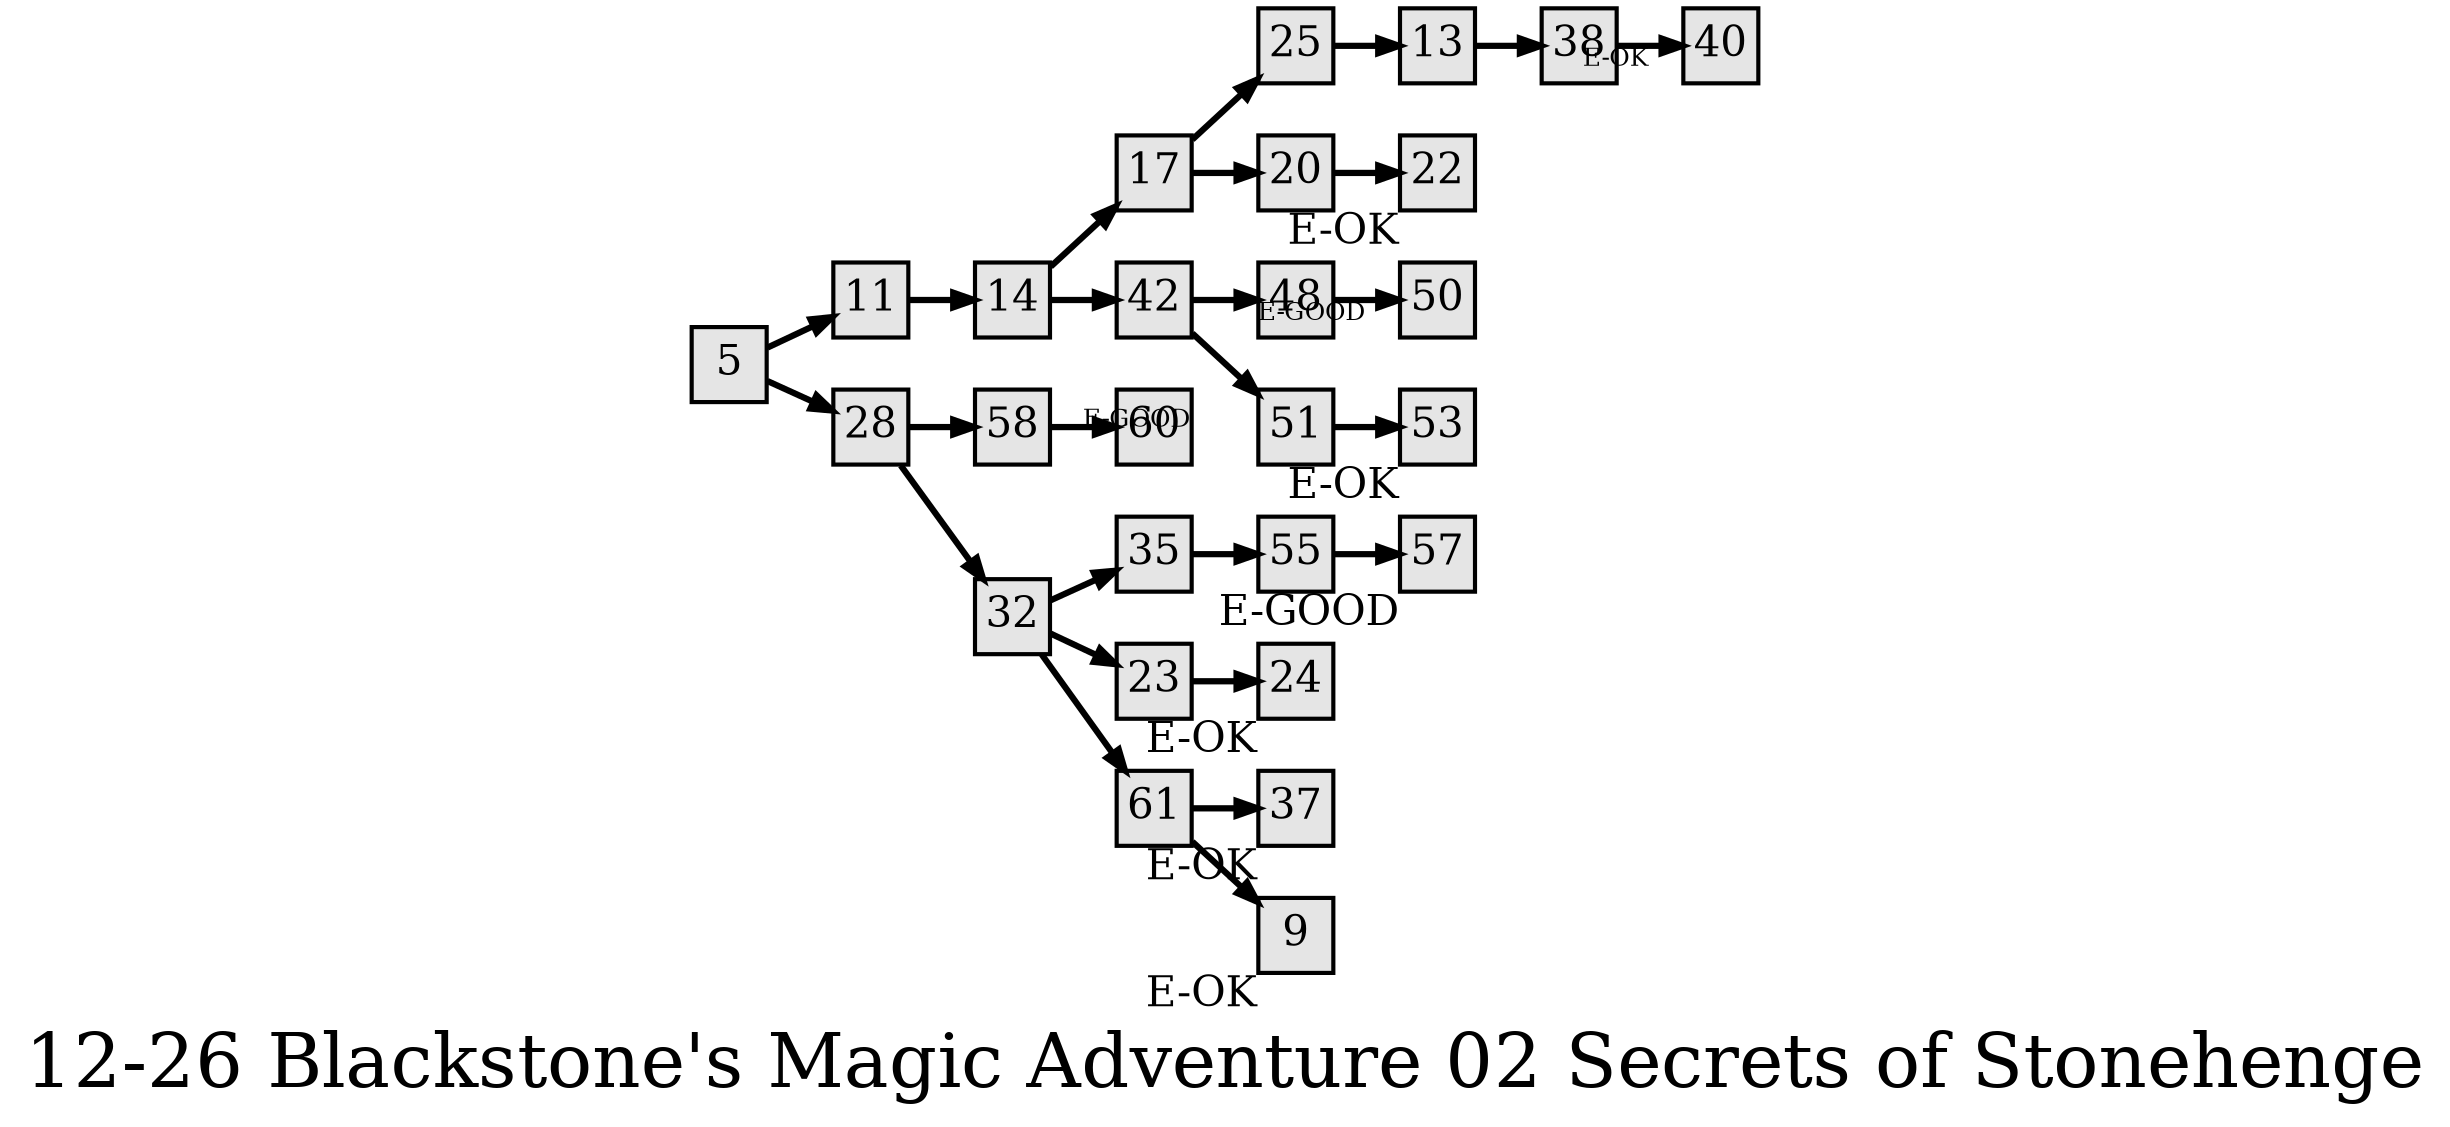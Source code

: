 digraph g{
  graph [ label="12-26 Blackstone's Magic Adventure 02 Secrets of Stonehenge" rankdir=LR, ordering=out, fontsize=36, nodesep="0.35", ranksep="0.45"];
  node  [shape=rect, penwidth=2, fontsize=20, style=filled, fillcolor=grey90, margin="0,0", labelfloat=true, regular=true, fixedsize=true];
  edge  [labelfloat=true, penwidth=3, fontsize=12];
  // ---;
  // group  : Katz;
  // id     :;
  // gbid   :;
  // series :;
  // title  :;
  // author :;
  // credit:;
  // - name : Juliet Way-Henthorne;
  // role : encoder;
  // date : 2017-09-07;
  // - name : Jeremy Douglass;
  // role : editor;
  // date : 2017-10-19;
  // render:;
  // - name   : ?;
  // styles : ?;
  // engine : dot;
  // comment: >;
  
  // ---;
  
  // From | To | Label;
  
  5 -> 11;
  5 -> 28;
  9	[ xlabel="E-OK" ];
  11 -> 14;
  13 -> 38;
  14 -> 17;
  14 -> 42;
  17 -> 25;
  17 -> 20;
  20 -> 22;
  22	[ xlabel="E-OK" ];
  23 -> 24;
  24	[ xlabel="E-OK" ];
  25 -> 13;
  28 -> 58;
  28 -> 32;
  32 -> 35;
  32 -> 23;
  32 -> 61;
  35 -> 55;
  37	[ xlabel="E-OK" ];
  38 -> 40	[ xlabel="E-OK" ];
  42 -> 48;
  42 -> 51;
  48 -> 50	[ xlabel="E-GOOD" ];
  51 -> 53;
  53	[ xlabel="E-OK" ];
  55 -> 57;
  57	[ xlabel="E-GOOD" ];
  58 -> 60	[ xlabel="E-GOOD" ];
  61 -> 37;
  61 -> 9;
}

